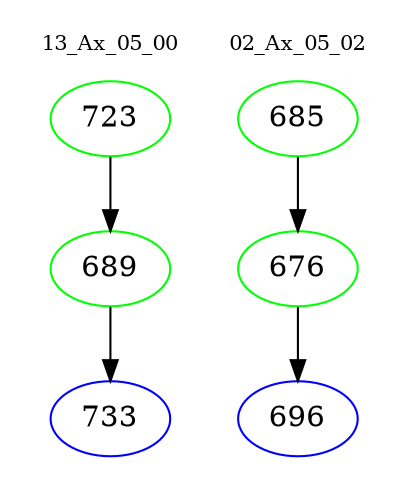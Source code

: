 digraph{
subgraph cluster_0 {
color = white
label = "13_Ax_05_00";
fontsize=10;
T0_723 [label="723", color="green"]
T0_723 -> T0_689 [color="black"]
T0_689 [label="689", color="green"]
T0_689 -> T0_733 [color="black"]
T0_733 [label="733", color="blue"]
}
subgraph cluster_1 {
color = white
label = "02_Ax_05_02";
fontsize=10;
T1_685 [label="685", color="green"]
T1_685 -> T1_676 [color="black"]
T1_676 [label="676", color="green"]
T1_676 -> T1_696 [color="black"]
T1_696 [label="696", color="blue"]
}
}
